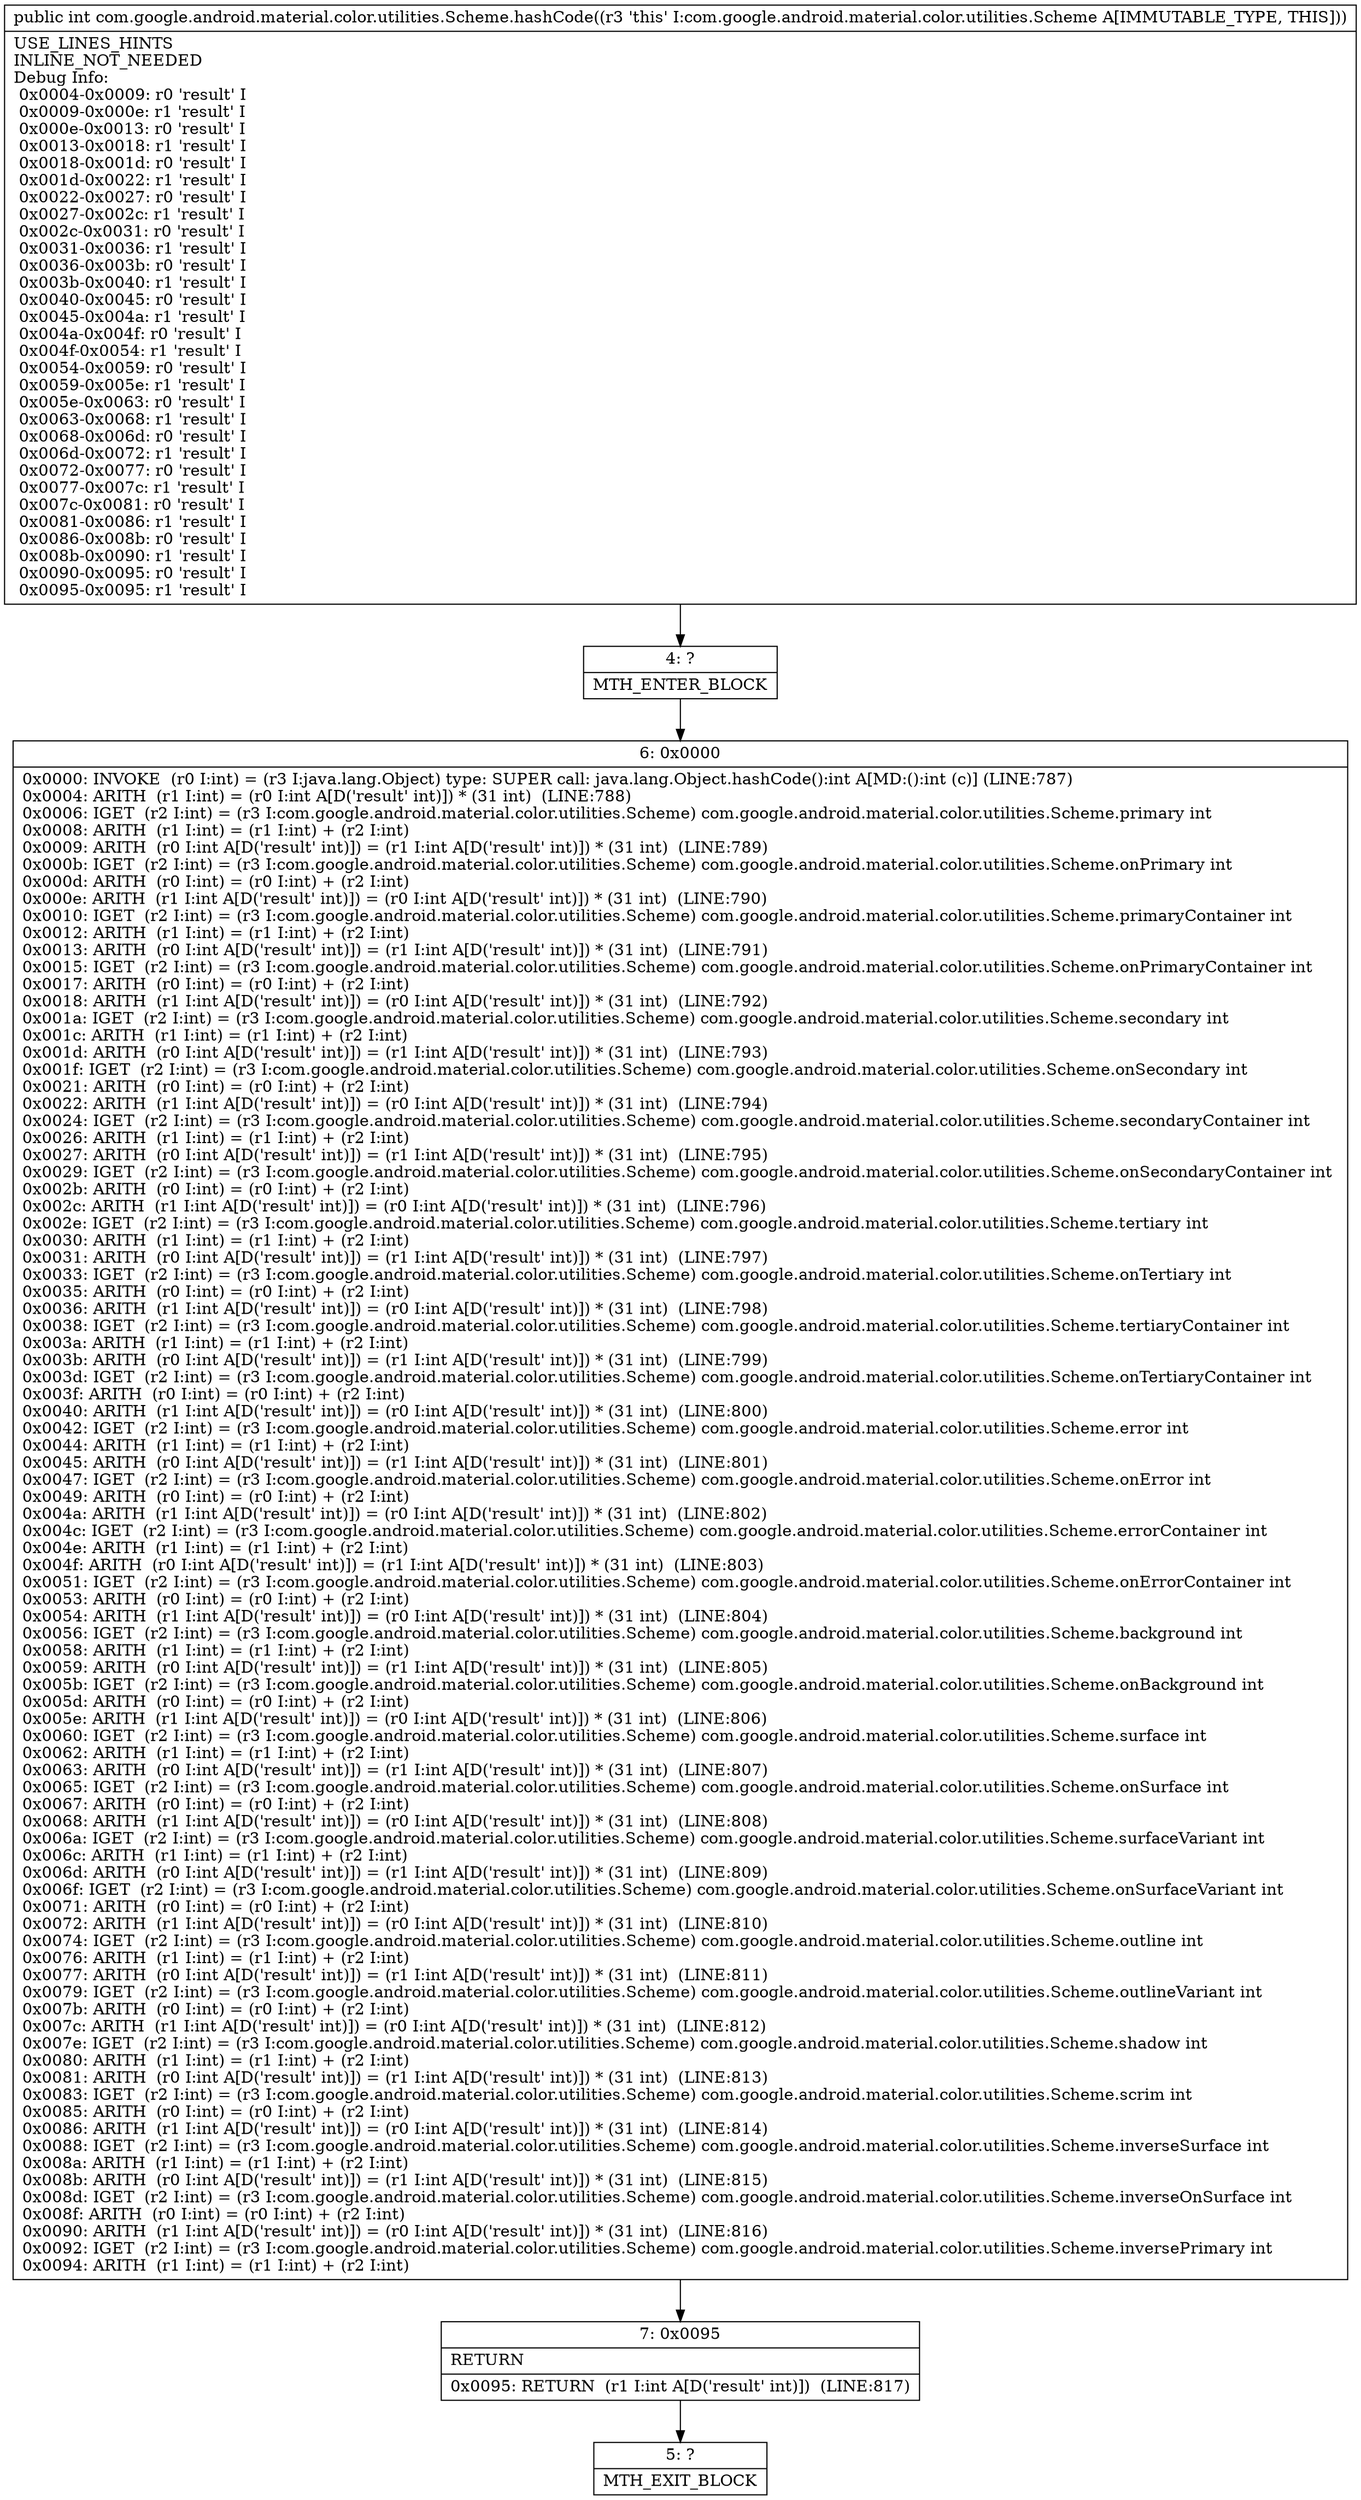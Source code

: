 digraph "CFG forcom.google.android.material.color.utilities.Scheme.hashCode()I" {
Node_4 [shape=record,label="{4\:\ ?|MTH_ENTER_BLOCK\l}"];
Node_6 [shape=record,label="{6\:\ 0x0000|0x0000: INVOKE  (r0 I:int) = (r3 I:java.lang.Object) type: SUPER call: java.lang.Object.hashCode():int A[MD:():int (c)] (LINE:787)\l0x0004: ARITH  (r1 I:int) = (r0 I:int A[D('result' int)]) * (31 int)  (LINE:788)\l0x0006: IGET  (r2 I:int) = (r3 I:com.google.android.material.color.utilities.Scheme) com.google.android.material.color.utilities.Scheme.primary int \l0x0008: ARITH  (r1 I:int) = (r1 I:int) + (r2 I:int) \l0x0009: ARITH  (r0 I:int A[D('result' int)]) = (r1 I:int A[D('result' int)]) * (31 int)  (LINE:789)\l0x000b: IGET  (r2 I:int) = (r3 I:com.google.android.material.color.utilities.Scheme) com.google.android.material.color.utilities.Scheme.onPrimary int \l0x000d: ARITH  (r0 I:int) = (r0 I:int) + (r2 I:int) \l0x000e: ARITH  (r1 I:int A[D('result' int)]) = (r0 I:int A[D('result' int)]) * (31 int)  (LINE:790)\l0x0010: IGET  (r2 I:int) = (r3 I:com.google.android.material.color.utilities.Scheme) com.google.android.material.color.utilities.Scheme.primaryContainer int \l0x0012: ARITH  (r1 I:int) = (r1 I:int) + (r2 I:int) \l0x0013: ARITH  (r0 I:int A[D('result' int)]) = (r1 I:int A[D('result' int)]) * (31 int)  (LINE:791)\l0x0015: IGET  (r2 I:int) = (r3 I:com.google.android.material.color.utilities.Scheme) com.google.android.material.color.utilities.Scheme.onPrimaryContainer int \l0x0017: ARITH  (r0 I:int) = (r0 I:int) + (r2 I:int) \l0x0018: ARITH  (r1 I:int A[D('result' int)]) = (r0 I:int A[D('result' int)]) * (31 int)  (LINE:792)\l0x001a: IGET  (r2 I:int) = (r3 I:com.google.android.material.color.utilities.Scheme) com.google.android.material.color.utilities.Scheme.secondary int \l0x001c: ARITH  (r1 I:int) = (r1 I:int) + (r2 I:int) \l0x001d: ARITH  (r0 I:int A[D('result' int)]) = (r1 I:int A[D('result' int)]) * (31 int)  (LINE:793)\l0x001f: IGET  (r2 I:int) = (r3 I:com.google.android.material.color.utilities.Scheme) com.google.android.material.color.utilities.Scheme.onSecondary int \l0x0021: ARITH  (r0 I:int) = (r0 I:int) + (r2 I:int) \l0x0022: ARITH  (r1 I:int A[D('result' int)]) = (r0 I:int A[D('result' int)]) * (31 int)  (LINE:794)\l0x0024: IGET  (r2 I:int) = (r3 I:com.google.android.material.color.utilities.Scheme) com.google.android.material.color.utilities.Scheme.secondaryContainer int \l0x0026: ARITH  (r1 I:int) = (r1 I:int) + (r2 I:int) \l0x0027: ARITH  (r0 I:int A[D('result' int)]) = (r1 I:int A[D('result' int)]) * (31 int)  (LINE:795)\l0x0029: IGET  (r2 I:int) = (r3 I:com.google.android.material.color.utilities.Scheme) com.google.android.material.color.utilities.Scheme.onSecondaryContainer int \l0x002b: ARITH  (r0 I:int) = (r0 I:int) + (r2 I:int) \l0x002c: ARITH  (r1 I:int A[D('result' int)]) = (r0 I:int A[D('result' int)]) * (31 int)  (LINE:796)\l0x002e: IGET  (r2 I:int) = (r3 I:com.google.android.material.color.utilities.Scheme) com.google.android.material.color.utilities.Scheme.tertiary int \l0x0030: ARITH  (r1 I:int) = (r1 I:int) + (r2 I:int) \l0x0031: ARITH  (r0 I:int A[D('result' int)]) = (r1 I:int A[D('result' int)]) * (31 int)  (LINE:797)\l0x0033: IGET  (r2 I:int) = (r3 I:com.google.android.material.color.utilities.Scheme) com.google.android.material.color.utilities.Scheme.onTertiary int \l0x0035: ARITH  (r0 I:int) = (r0 I:int) + (r2 I:int) \l0x0036: ARITH  (r1 I:int A[D('result' int)]) = (r0 I:int A[D('result' int)]) * (31 int)  (LINE:798)\l0x0038: IGET  (r2 I:int) = (r3 I:com.google.android.material.color.utilities.Scheme) com.google.android.material.color.utilities.Scheme.tertiaryContainer int \l0x003a: ARITH  (r1 I:int) = (r1 I:int) + (r2 I:int) \l0x003b: ARITH  (r0 I:int A[D('result' int)]) = (r1 I:int A[D('result' int)]) * (31 int)  (LINE:799)\l0x003d: IGET  (r2 I:int) = (r3 I:com.google.android.material.color.utilities.Scheme) com.google.android.material.color.utilities.Scheme.onTertiaryContainer int \l0x003f: ARITH  (r0 I:int) = (r0 I:int) + (r2 I:int) \l0x0040: ARITH  (r1 I:int A[D('result' int)]) = (r0 I:int A[D('result' int)]) * (31 int)  (LINE:800)\l0x0042: IGET  (r2 I:int) = (r3 I:com.google.android.material.color.utilities.Scheme) com.google.android.material.color.utilities.Scheme.error int \l0x0044: ARITH  (r1 I:int) = (r1 I:int) + (r2 I:int) \l0x0045: ARITH  (r0 I:int A[D('result' int)]) = (r1 I:int A[D('result' int)]) * (31 int)  (LINE:801)\l0x0047: IGET  (r2 I:int) = (r3 I:com.google.android.material.color.utilities.Scheme) com.google.android.material.color.utilities.Scheme.onError int \l0x0049: ARITH  (r0 I:int) = (r0 I:int) + (r2 I:int) \l0x004a: ARITH  (r1 I:int A[D('result' int)]) = (r0 I:int A[D('result' int)]) * (31 int)  (LINE:802)\l0x004c: IGET  (r2 I:int) = (r3 I:com.google.android.material.color.utilities.Scheme) com.google.android.material.color.utilities.Scheme.errorContainer int \l0x004e: ARITH  (r1 I:int) = (r1 I:int) + (r2 I:int) \l0x004f: ARITH  (r0 I:int A[D('result' int)]) = (r1 I:int A[D('result' int)]) * (31 int)  (LINE:803)\l0x0051: IGET  (r2 I:int) = (r3 I:com.google.android.material.color.utilities.Scheme) com.google.android.material.color.utilities.Scheme.onErrorContainer int \l0x0053: ARITH  (r0 I:int) = (r0 I:int) + (r2 I:int) \l0x0054: ARITH  (r1 I:int A[D('result' int)]) = (r0 I:int A[D('result' int)]) * (31 int)  (LINE:804)\l0x0056: IGET  (r2 I:int) = (r3 I:com.google.android.material.color.utilities.Scheme) com.google.android.material.color.utilities.Scheme.background int \l0x0058: ARITH  (r1 I:int) = (r1 I:int) + (r2 I:int) \l0x0059: ARITH  (r0 I:int A[D('result' int)]) = (r1 I:int A[D('result' int)]) * (31 int)  (LINE:805)\l0x005b: IGET  (r2 I:int) = (r3 I:com.google.android.material.color.utilities.Scheme) com.google.android.material.color.utilities.Scheme.onBackground int \l0x005d: ARITH  (r0 I:int) = (r0 I:int) + (r2 I:int) \l0x005e: ARITH  (r1 I:int A[D('result' int)]) = (r0 I:int A[D('result' int)]) * (31 int)  (LINE:806)\l0x0060: IGET  (r2 I:int) = (r3 I:com.google.android.material.color.utilities.Scheme) com.google.android.material.color.utilities.Scheme.surface int \l0x0062: ARITH  (r1 I:int) = (r1 I:int) + (r2 I:int) \l0x0063: ARITH  (r0 I:int A[D('result' int)]) = (r1 I:int A[D('result' int)]) * (31 int)  (LINE:807)\l0x0065: IGET  (r2 I:int) = (r3 I:com.google.android.material.color.utilities.Scheme) com.google.android.material.color.utilities.Scheme.onSurface int \l0x0067: ARITH  (r0 I:int) = (r0 I:int) + (r2 I:int) \l0x0068: ARITH  (r1 I:int A[D('result' int)]) = (r0 I:int A[D('result' int)]) * (31 int)  (LINE:808)\l0x006a: IGET  (r2 I:int) = (r3 I:com.google.android.material.color.utilities.Scheme) com.google.android.material.color.utilities.Scheme.surfaceVariant int \l0x006c: ARITH  (r1 I:int) = (r1 I:int) + (r2 I:int) \l0x006d: ARITH  (r0 I:int A[D('result' int)]) = (r1 I:int A[D('result' int)]) * (31 int)  (LINE:809)\l0x006f: IGET  (r2 I:int) = (r3 I:com.google.android.material.color.utilities.Scheme) com.google.android.material.color.utilities.Scheme.onSurfaceVariant int \l0x0071: ARITH  (r0 I:int) = (r0 I:int) + (r2 I:int) \l0x0072: ARITH  (r1 I:int A[D('result' int)]) = (r0 I:int A[D('result' int)]) * (31 int)  (LINE:810)\l0x0074: IGET  (r2 I:int) = (r3 I:com.google.android.material.color.utilities.Scheme) com.google.android.material.color.utilities.Scheme.outline int \l0x0076: ARITH  (r1 I:int) = (r1 I:int) + (r2 I:int) \l0x0077: ARITH  (r0 I:int A[D('result' int)]) = (r1 I:int A[D('result' int)]) * (31 int)  (LINE:811)\l0x0079: IGET  (r2 I:int) = (r3 I:com.google.android.material.color.utilities.Scheme) com.google.android.material.color.utilities.Scheme.outlineVariant int \l0x007b: ARITH  (r0 I:int) = (r0 I:int) + (r2 I:int) \l0x007c: ARITH  (r1 I:int A[D('result' int)]) = (r0 I:int A[D('result' int)]) * (31 int)  (LINE:812)\l0x007e: IGET  (r2 I:int) = (r3 I:com.google.android.material.color.utilities.Scheme) com.google.android.material.color.utilities.Scheme.shadow int \l0x0080: ARITH  (r1 I:int) = (r1 I:int) + (r2 I:int) \l0x0081: ARITH  (r0 I:int A[D('result' int)]) = (r1 I:int A[D('result' int)]) * (31 int)  (LINE:813)\l0x0083: IGET  (r2 I:int) = (r3 I:com.google.android.material.color.utilities.Scheme) com.google.android.material.color.utilities.Scheme.scrim int \l0x0085: ARITH  (r0 I:int) = (r0 I:int) + (r2 I:int) \l0x0086: ARITH  (r1 I:int A[D('result' int)]) = (r0 I:int A[D('result' int)]) * (31 int)  (LINE:814)\l0x0088: IGET  (r2 I:int) = (r3 I:com.google.android.material.color.utilities.Scheme) com.google.android.material.color.utilities.Scheme.inverseSurface int \l0x008a: ARITH  (r1 I:int) = (r1 I:int) + (r2 I:int) \l0x008b: ARITH  (r0 I:int A[D('result' int)]) = (r1 I:int A[D('result' int)]) * (31 int)  (LINE:815)\l0x008d: IGET  (r2 I:int) = (r3 I:com.google.android.material.color.utilities.Scheme) com.google.android.material.color.utilities.Scheme.inverseOnSurface int \l0x008f: ARITH  (r0 I:int) = (r0 I:int) + (r2 I:int) \l0x0090: ARITH  (r1 I:int A[D('result' int)]) = (r0 I:int A[D('result' int)]) * (31 int)  (LINE:816)\l0x0092: IGET  (r2 I:int) = (r3 I:com.google.android.material.color.utilities.Scheme) com.google.android.material.color.utilities.Scheme.inversePrimary int \l0x0094: ARITH  (r1 I:int) = (r1 I:int) + (r2 I:int) \l}"];
Node_7 [shape=record,label="{7\:\ 0x0095|RETURN\l|0x0095: RETURN  (r1 I:int A[D('result' int)])  (LINE:817)\l}"];
Node_5 [shape=record,label="{5\:\ ?|MTH_EXIT_BLOCK\l}"];
MethodNode[shape=record,label="{public int com.google.android.material.color.utilities.Scheme.hashCode((r3 'this' I:com.google.android.material.color.utilities.Scheme A[IMMUTABLE_TYPE, THIS]))  | USE_LINES_HINTS\lINLINE_NOT_NEEDED\lDebug Info:\l  0x0004\-0x0009: r0 'result' I\l  0x0009\-0x000e: r1 'result' I\l  0x000e\-0x0013: r0 'result' I\l  0x0013\-0x0018: r1 'result' I\l  0x0018\-0x001d: r0 'result' I\l  0x001d\-0x0022: r1 'result' I\l  0x0022\-0x0027: r0 'result' I\l  0x0027\-0x002c: r1 'result' I\l  0x002c\-0x0031: r0 'result' I\l  0x0031\-0x0036: r1 'result' I\l  0x0036\-0x003b: r0 'result' I\l  0x003b\-0x0040: r1 'result' I\l  0x0040\-0x0045: r0 'result' I\l  0x0045\-0x004a: r1 'result' I\l  0x004a\-0x004f: r0 'result' I\l  0x004f\-0x0054: r1 'result' I\l  0x0054\-0x0059: r0 'result' I\l  0x0059\-0x005e: r1 'result' I\l  0x005e\-0x0063: r0 'result' I\l  0x0063\-0x0068: r1 'result' I\l  0x0068\-0x006d: r0 'result' I\l  0x006d\-0x0072: r1 'result' I\l  0x0072\-0x0077: r0 'result' I\l  0x0077\-0x007c: r1 'result' I\l  0x007c\-0x0081: r0 'result' I\l  0x0081\-0x0086: r1 'result' I\l  0x0086\-0x008b: r0 'result' I\l  0x008b\-0x0090: r1 'result' I\l  0x0090\-0x0095: r0 'result' I\l  0x0095\-0x0095: r1 'result' I\l}"];
MethodNode -> Node_4;Node_4 -> Node_6;
Node_6 -> Node_7;
Node_7 -> Node_5;
}

